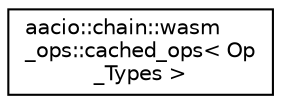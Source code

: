 digraph "Graphical Class Hierarchy"
{
  edge [fontname="Helvetica",fontsize="10",labelfontname="Helvetica",labelfontsize="10"];
  node [fontname="Helvetica",fontsize="10",shape=record];
  rankdir="LR";
  Node0 [label="aacio::chain::wasm\l_ops::cached_ops\< Op\l_Types \>",height=0.2,width=0.4,color="black", fillcolor="white", style="filled",URL="$classaacio_1_1chain_1_1wasm__ops_1_1cached__ops.html"];
}
